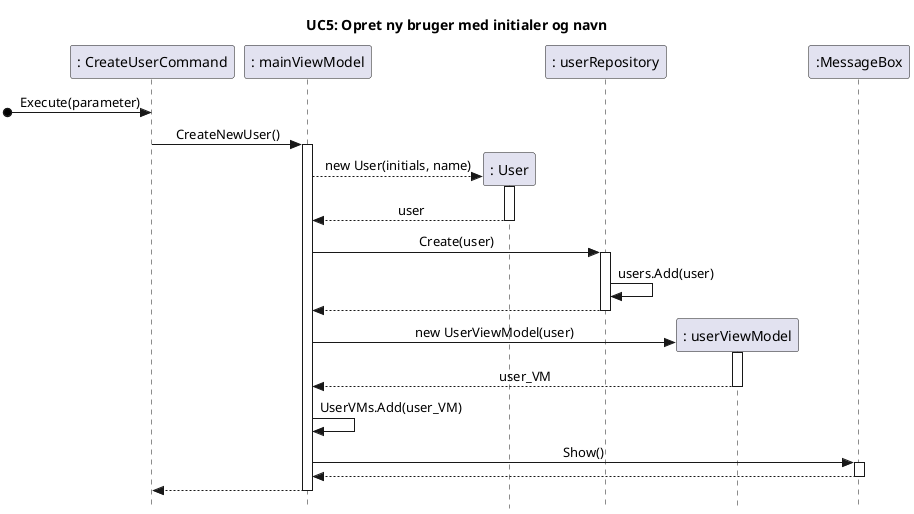 @startuml
skinparam style strictuml
skinparam sequenceMessageAlign center
title UC5: Opret ny bruger med initialer og navn


participant ": CreateUserCommand" as CUC
participant ": mainViewModel" as mvm
participant ": User" as U
participant ": userRepository" as urepo

participant ": userViewModel" as uvm

participant ":MessageBox" as MB

[o-> CUC: Execute(parameter)
    CUC -> mvm ++: CreateNewUser()
        create U
        mvm --> U ++: new User(initials, name)
        return user
        mvm -> urepo ++: Create(user)
        urepo -> urepo : users.Add(user)    
        return 
        
        create uvm
        mvm -> uvm ++: new UserViewModel(user)
        return user_VM
        mvm -> mvm: UserVMs.Add(user_VM)
                
        mvm -> MB ++: Show()
        return
    return

@enduml